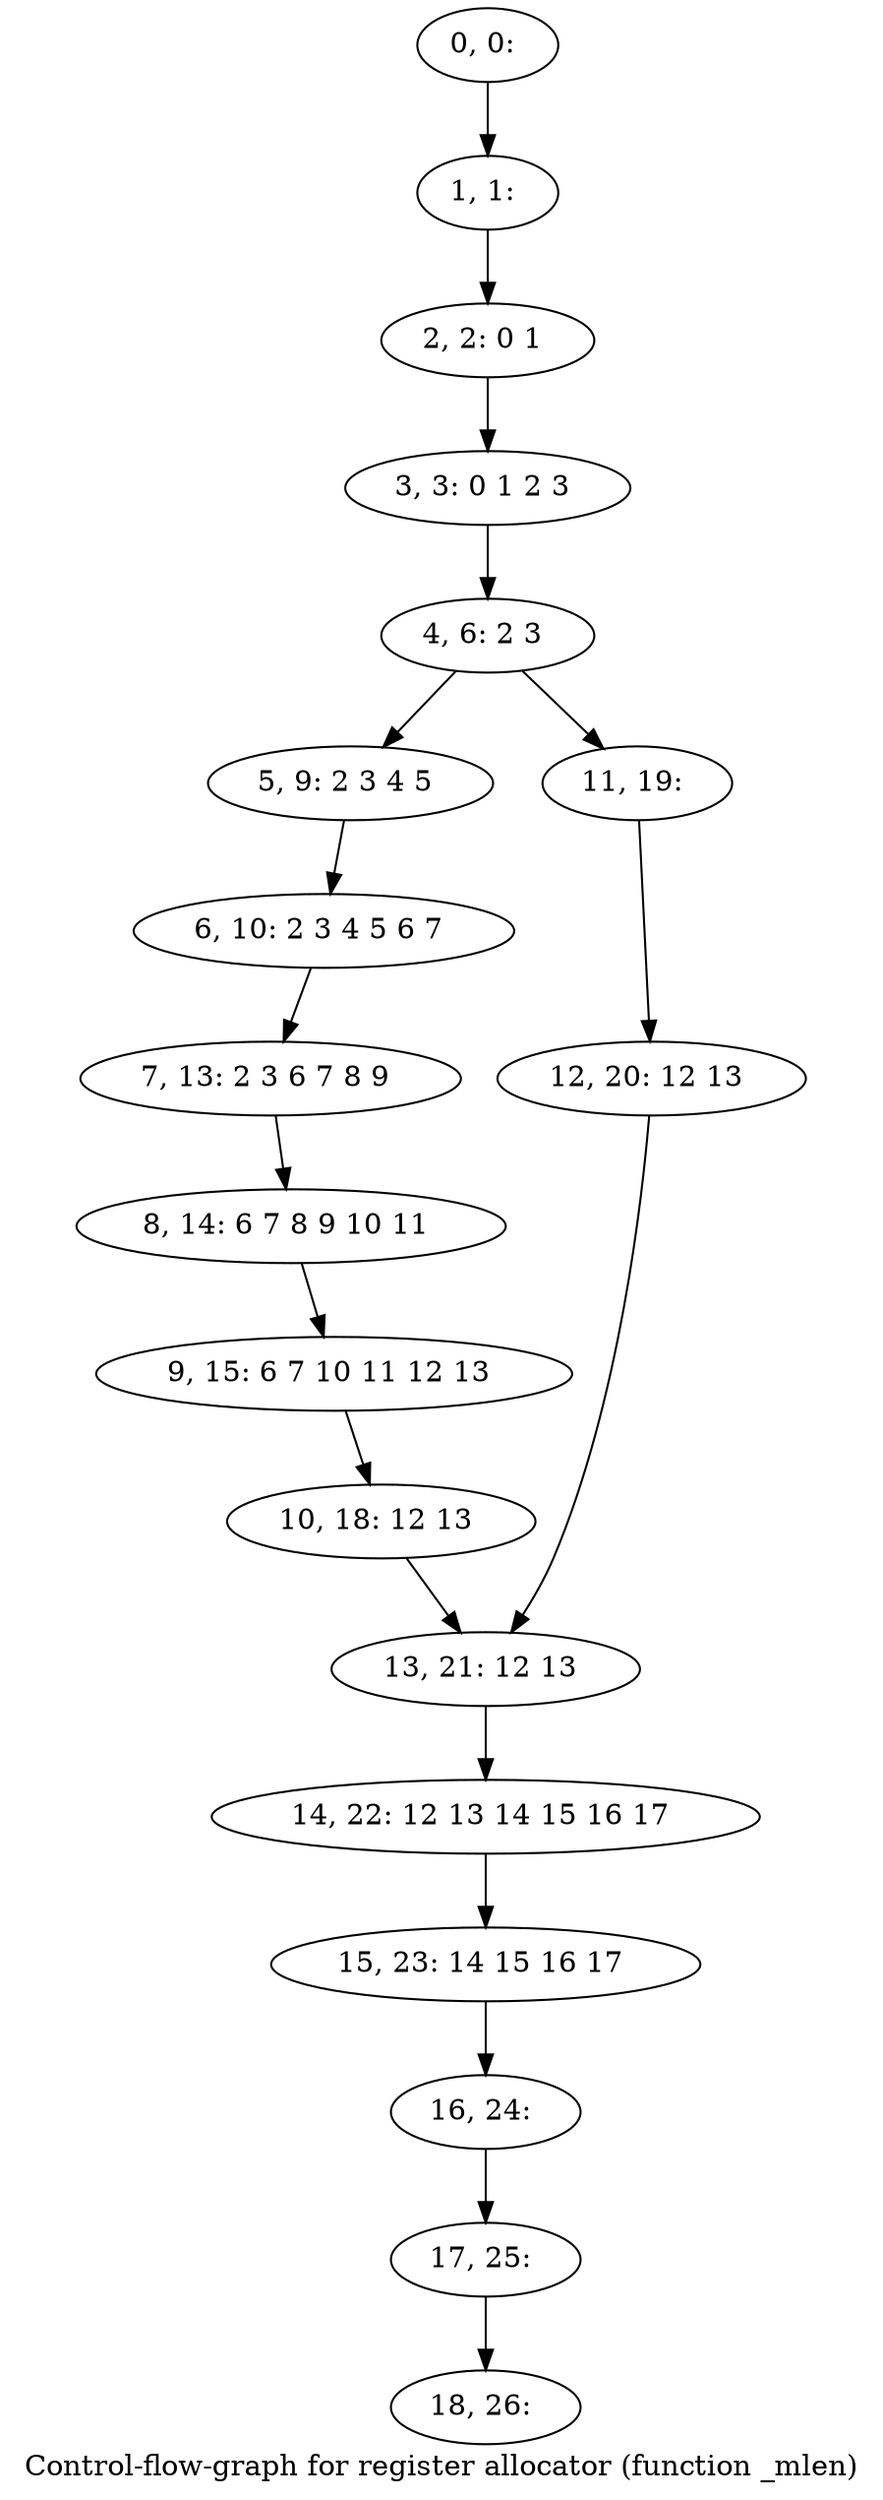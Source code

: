 digraph G {
graph [label="Control-flow-graph for register allocator (function _mlen)"]
0[label="0, 0: "];
1[label="1, 1: "];
2[label="2, 2: 0 1 "];
3[label="3, 3: 0 1 2 3 "];
4[label="4, 6: 2 3 "];
5[label="5, 9: 2 3 4 5 "];
6[label="6, 10: 2 3 4 5 6 7 "];
7[label="7, 13: 2 3 6 7 8 9 "];
8[label="8, 14: 6 7 8 9 10 11 "];
9[label="9, 15: 6 7 10 11 12 13 "];
10[label="10, 18: 12 13 "];
11[label="11, 19: "];
12[label="12, 20: 12 13 "];
13[label="13, 21: 12 13 "];
14[label="14, 22: 12 13 14 15 16 17 "];
15[label="15, 23: 14 15 16 17 "];
16[label="16, 24: "];
17[label="17, 25: "];
18[label="18, 26: "];
0->1 ;
1->2 ;
2->3 ;
3->4 ;
4->5 ;
4->11 ;
5->6 ;
6->7 ;
7->8 ;
8->9 ;
9->10 ;
10->13 ;
11->12 ;
12->13 ;
13->14 ;
14->15 ;
15->16 ;
16->17 ;
17->18 ;
}
